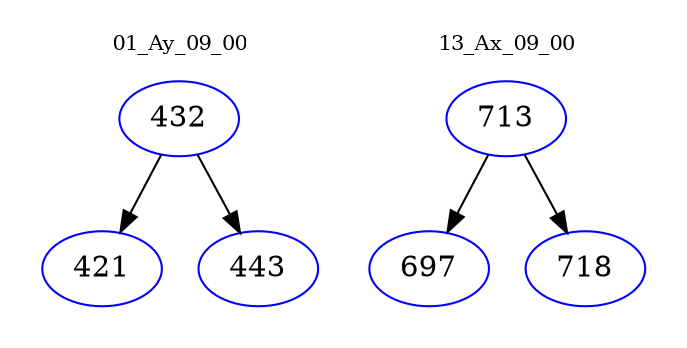 digraph{
subgraph cluster_0 {
color = white
label = "01_Ay_09_00";
fontsize=10;
T0_432 [label="432", color="blue"]
T0_432 -> T0_421 [color="black"]
T0_421 [label="421", color="blue"]
T0_432 -> T0_443 [color="black"]
T0_443 [label="443", color="blue"]
}
subgraph cluster_1 {
color = white
label = "13_Ax_09_00";
fontsize=10;
T1_713 [label="713", color="blue"]
T1_713 -> T1_697 [color="black"]
T1_697 [label="697", color="blue"]
T1_713 -> T1_718 [color="black"]
T1_718 [label="718", color="blue"]
}
}
